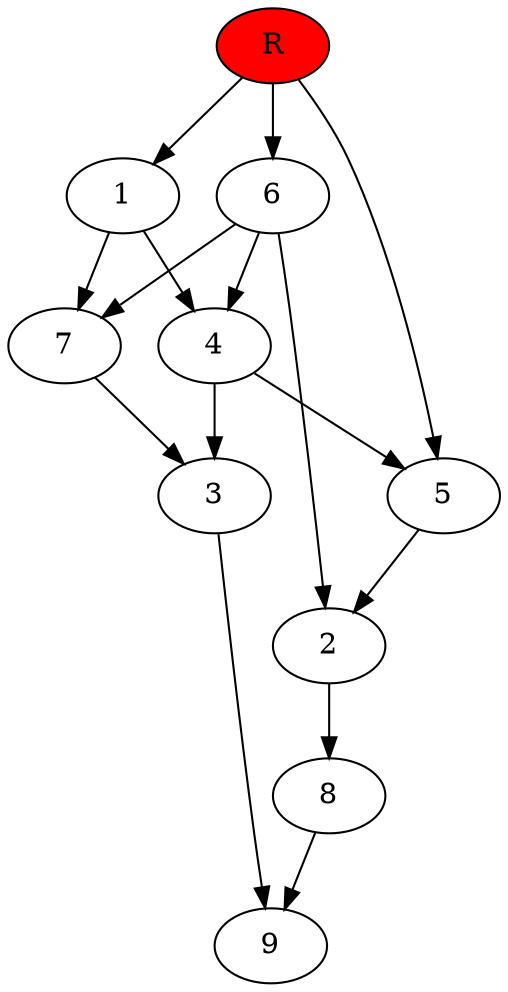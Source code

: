 digraph prb60658 {
	1
	2
	3
	4
	5
	6
	7
	8
	R [fillcolor="#ff0000" style=filled]
	1 -> 4
	1 -> 7
	2 -> 8
	3 -> 9
	4 -> 3
	4 -> 5
	5 -> 2
	6 -> 2
	6 -> 4
	6 -> 7
	7 -> 3
	8 -> 9
	R -> 1
	R -> 5
	R -> 6
}
